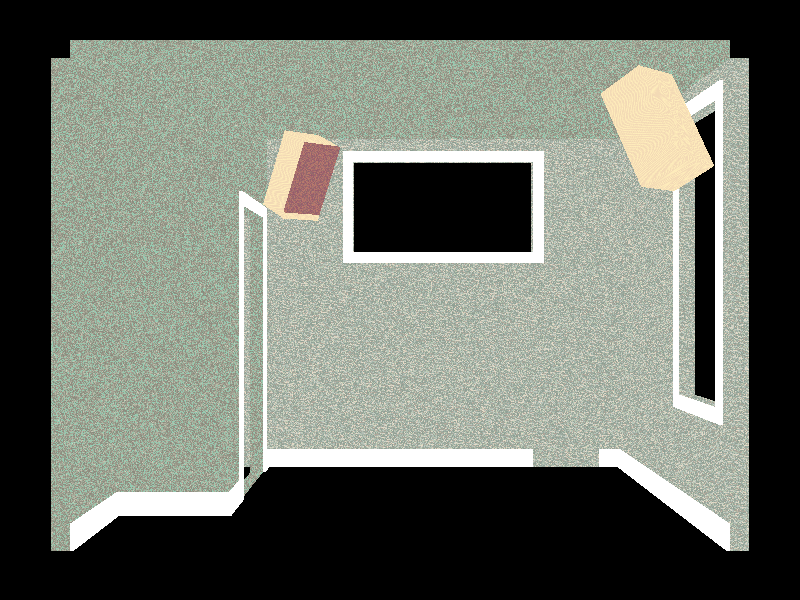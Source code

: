 #include "colors.inc"
#include "stones.inc"
#include "woods.inc"

#declare thick = 4;
#declare x_ew = 144.25;
#declare y_ns = 120.25;
#declare ceiling = 108;

#declare h_nwin = 29.75;
#declare w_nwin = 65.75-2*3.5;
#declare l_nwin = x_ew-3.5-w_nwin-25.125;
#declare b_nwin = ceiling-11-h_nwin+3.5;

#declare h_ewin = 77.25-2*3.5;
#declare w_ewin = 42-2*3.5;
#declare l_ewin = 120.25-w_ewin-3.5-5.125;
#declare b_ewin = ceiling-10.75-h_ewin+3.5;

#declare h_closet = ceiling-23.25-3.5;
#declare w_closet = 54.625-2*3.5;
#declare l_closet = 3.625+2*3.5+w_closet;

#declare x_closet = 28.5;
#declare y_closet = 79.75;
union {
  box { // loudspeaker closet
    <0,0,1>,<14,25,11.5>
    texture{T_Wood10}
  }
  box { // loudspeaker closet
    <0,0,0>,<14,2,11.5>
    texture{T_Wood10}
  }
  box { // loudspeaker closet
    <0,2,0>,<14,25,1>
    texture{T_Wood4}
  }
  rotate <-26,0,0>
  rotate <0,-45,0>
  translate <x_closet+7.25,ceiling-27.5,-17.25>
}

box { // loudspeaker window
  <0,0,0>,<14,25,11.5>
  texture{T_Wood10}
  rotate <-26,0,0>
  rotate <0,-45+180,0>
  translate <x_ew-8,ceiling-27.5,-y_ns+17>
}

box { // floor
  <0,0,0>,<x_ew,-thick,-y_ns>
  texture{T_Stone10}
}
box { // ceiling
  <0,ceiling,0>,<x_ew,ceiling+thick,-y_ns>
  texture{T_Stone25}
}
difference { // closet
  box { <x_closet-thick,0,0>,<x_closet,ceiling,-y_closet> }
  box { <x_closet-thick-1,0,-l_closet>,<x_closet+1,h_closet,-l_closet+w_closet>}
  texture{T_Stone25}
}
box { <0,0,-y_closet+thick>,<x_closet,ceiling,-y_closet> texture{T_Stone25}} // closet side
box { <0,0,0>,<-thick,ceiling,-y_ns> texture{T_Stone25}}
difference {
  box {
    <0,0,0>,<x_ew,ceiling,thick>
  }
  box {
    <l_nwin,b_nwin,-1>,
    <l_nwin+w_nwin,b_nwin+h_nwin,thick+1>
  }
  texture{T_Stone24}
}
difference {
  box {
    <x_ew,0,0>,<x_ew+thick,ceiling,-y_ns>
  }
  box {
    <x_ew-1,b_ewin,-l_ewin>,
    <x_ew+thick+1, b_ewin+h_ewin, -(l_ewin+w_ewin)>
  }
  texture{T_Stone24}
}
union {
  box { <x_closet,0,-l_closet-3.5>,<x_closet+0.75,h_closet+3.5,-l_closet>}
  box { <x_closet,0,-l_closet+w_closet>,<x_closet+0.75,h_closet+3.5,-l_closet+w_closet+3.5>}
  box { <x_closet,h_closet,-l_closet-3.5>,<x_closet+0.75,h_closet+3.5,-l_closet+w_closet+3.5>}
  pigment{color<1,1,1>}
}
union {
  box {<l_nwin-3.5,b_nwin-3.5,0>,<l_nwin,b_nwin+h_nwin+3.5,-0.75>}
  box {<l_nwin+w_nwin,b_nwin-3.5,0>,<l_nwin+w_nwin+3.5,b_nwin+h_nwin+3.5,-0.75>}
  box {<l_nwin-3.5,b_nwin-3.5,0>,<l_nwin+w_nwin+3.5,b_nwin,-0.75>}
  box {<l_nwin-3.5,b_nwin+h_nwin,0>,<l_nwin+w_nwin+3.5,b_nwin+h_nwin+3.5,-0.75>}
  pigment{color<1,1,1>}
}
union {
  box {<x_ew-0.75,b_ewin-3.5,-l_ewin+3.5>,<x_ew,b_ewin+h_ewin+3.5,-l_ewin>}
  box {<x_ew-0.75,b_ewin-3.5,-l_ewin+3.5>,<x_ew,b_ewin,-l_ewin-w_ewin-3.5>}
  box {<x_ew-0.75,b_ewin+h_ewin,-l_ewin+3.5>,<x_ew,b_ewin+h_ewin+3.5,-l_ewin-w_ewin-3.5>}
  box {<x_ew-0.75,b_ewin-3.5,-l_ewin-w_ewin-3.5>,<x_ew,b_ewin+h_ewin+3.5,-l_ewin-w_ewin>}
  pigment{color<1,1,1>}
}
union {
  box {<0,0,-y_ns>,<.75,6,0>}
  box {<0,0,-y_closet-.75>,<x_closet+.75,6,-y_closet>}
  box {<x_closet,0,-y_closet-.75>,<x_closet+.75,6,-l_closet>}
  box {<x_closet,0,0>,<x_closet+.75,6,-l_closet+w_closet>}
  box {<0,0,0>,<x_ew,6,.75>}
  box {<x_ew,0,-y_ns>,<x_ew-.75,6,0>}
  pigment{color<1,1,1>}
}

light_source { <x_ew/2, ceiling-30, -y_ns/2> color  White }
light_source { <x_ew/2, ceiling-30, -10*y_ns> color  .1*White }

camera {
   location  <x_ew/2, 55, -360.25>
   //location  <3*x_ew/4, 55, -y_ns/3>
   angle 40 //direction <0.0, 0.0,  0.0>
   look_at <x_ew/2,55,0>
   //look_at <0,55,-y_ns/4>
   #if (0)
   focal_point <0,-1,0>
   aperture 2
   blur_samples 100
   #end
   up        <0.0, 1.0, 0.0>
   //right x*image_width/image_height
}
